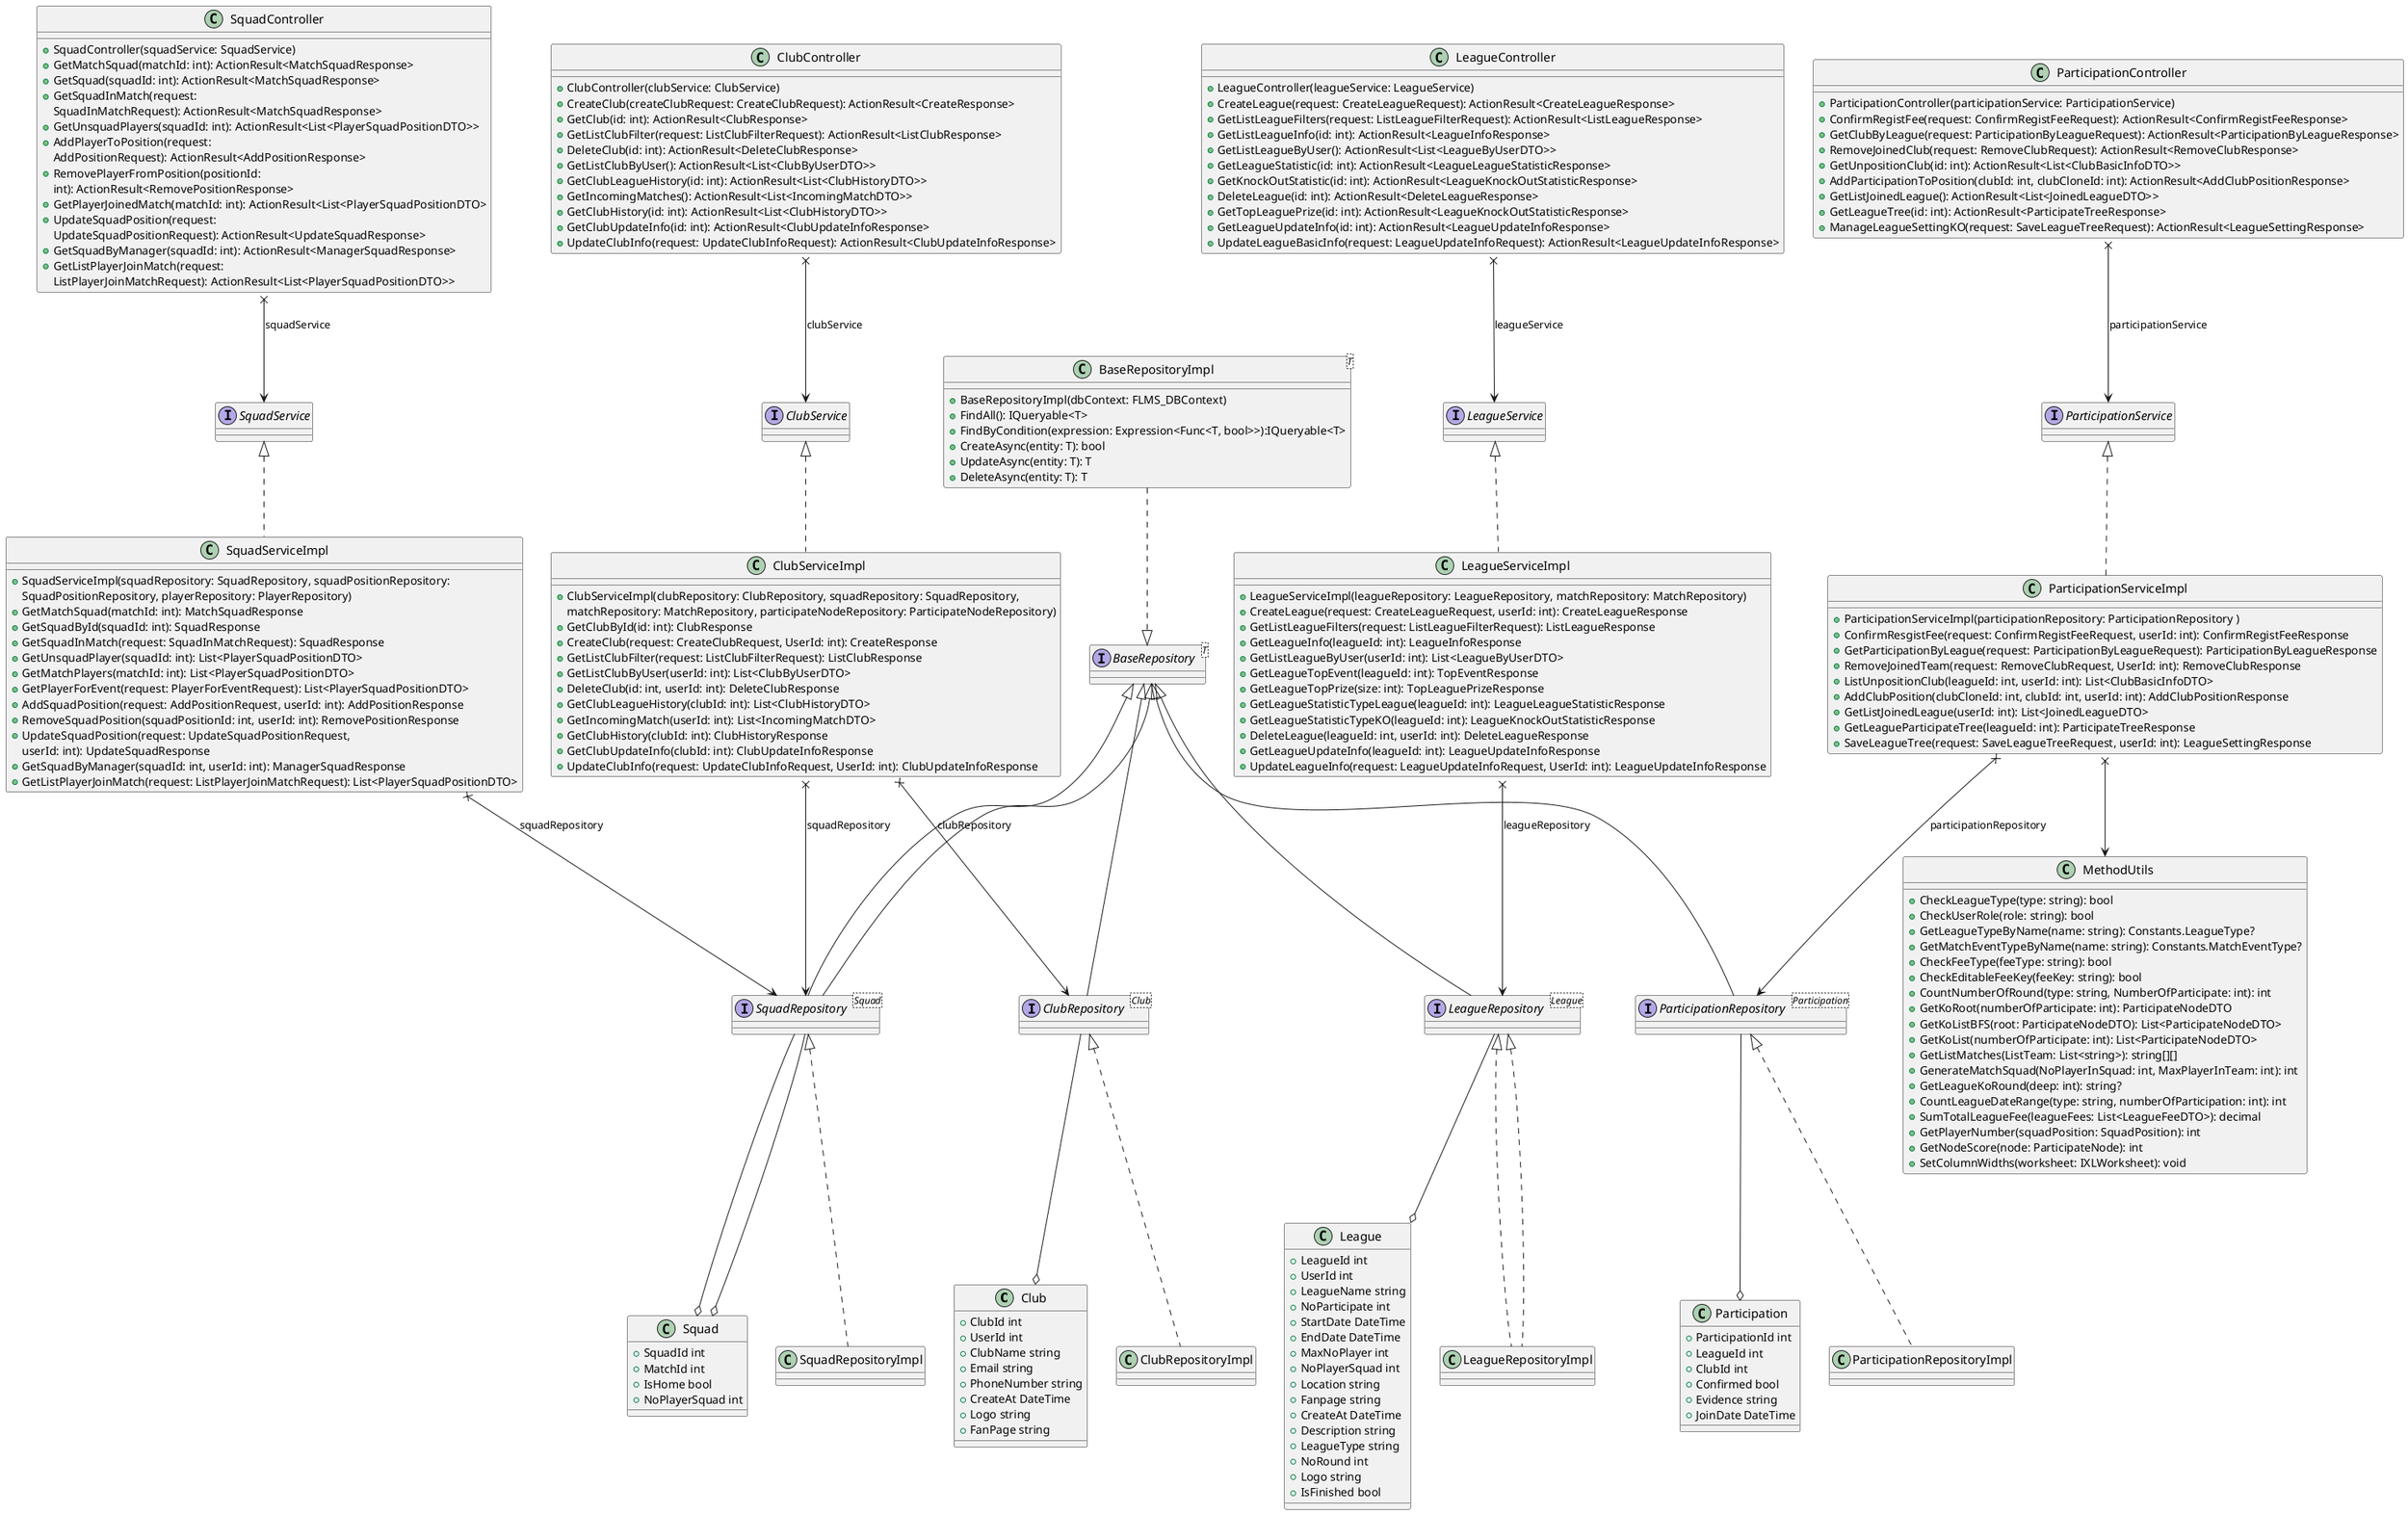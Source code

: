 @startuml Feature for club manager - league participation management 

skinparam classFontSize 15

class Club{
    +ClubId int
    +UserId int
    +ClubName string
    +Email string
    +PhoneNumber string
    +CreateAt DateTime
    +Logo string
    +FanPage string
}

class League{
    +LeagueId int
    +UserId int
    +LeagueName string
    +NoParticipate int
    +StartDate DateTime
    +EndDate DateTime
    +MaxNoPlayer int
    +NoPlayerSquad int
    +Location string
    +Fanpage string
    +CreateAt DateTime
    +Description string
    +LeagueType string
    +NoRound int
    +Logo string
    +IsFinished bool
}

class Squad{
    +SquadId int
    +MatchId int
    +IsHome bool
    +NoPlayerSquad int
}

class ClubController{
    +ClubController(clubService: ClubService)
    +CreateClub(createClubRequest: CreateClubRequest): ActionResult<CreateResponse>
    +GetClub(id: int): ActionResult<ClubResponse>
    +GetListClubFilter(request: ListClubFilterRequest): ActionResult<ListClubResponse>
    +DeleteClub(id: int): ActionResult<DeleteClubResponse>
    +GetListClubByUser(): ActionResult<List<ClubByUserDTO>>
    +GetClubLeagueHistory(id: int): ActionResult<List<ClubHistoryDTO>>
    +GetIncomingMatches(): ActionResult<List<IncomingMatchDTO>>
    +GetClubHistory(id: int): ActionResult<List<ClubHistoryDTO>>
    +GetClubUpdateInfo(id: int): ActionResult<ClubUpdateInfoResponse>
    +UpdateClubInfo(request: UpdateClubInfoRequest): ActionResult<ClubUpdateInfoResponse>
}
ClubController x--> ClubService: clubService

interface ClubService

class ClubServiceImpl implements ClubService{
    +ClubServiceImpl(clubRepository: ClubRepository, squadRepository: SquadRepository, 
    matchRepository: MatchRepository, participateNodeRepository: ParticipateNodeRepository)
    +GetClubById(id: int): ClubResponse
    +CreateClub(request: CreateClubRequest, UserId: int): CreateResponse
    +GetListClubFilter(request: ListClubFilterRequest): ListClubResponse
    +GetListClubByUser(userId: int): List<ClubByUserDTO>
    +DeleteClub(id: int, userId: int): DeleteClubResponse
    +GetClubLeagueHistory(clubId: int): List<ClubHistoryDTO>
    +GetIncomingMatch(userId: int): List<IncomingMatchDTO>
    +GetClubHistory(clubId: int): ClubHistoryResponse
    +GetClubUpdateInfo(clubId: int): ClubUpdateInfoResponse
    +UpdateClubInfo(request: UpdateClubInfoRequest, UserId: int): ClubUpdateInfoResponse
}
ClubServiceImpl x--> ClubRepository: clubRepository
ClubServiceImpl x--> SquadRepository: squadRepository

interface BaseRepository<T>

class BaseRepositoryImpl<T> {
  +BaseRepositoryImpl(dbContext: FLMS_DBContext)
  +FindAll(): IQueryable<T>
  +FindByCondition(expression: Expression<Func<T, bool>>):IQueryable<T>
  +CreateAsync(entity: T): bool
  +UpdateAsync(entity: T): T
  +DeleteAsync(entity: T): T
}
BaseRepositoryImpl ..|> BaseRepository 

interface ClubRepository<Club> implements BaseRepository
ClubRepository --o Club

class ClubRepositoryImpl implements ClubRepository

interface SquadRepository<Squad> implements BaseRepository
SquadRepository --o Squad

class LeagueRepositoryImpl implements LeagueRepository

class LeagueController{
    +LeagueController(leagueService: LeagueService)
    +CreateLeague(request: CreateLeagueRequest): ActionResult<CreateLeagueResponse>
    +GetListLeagueFilters(request: ListLeagueFilterRequest): ActionResult<ListLeagueResponse>
    +GetListLeagueInfo(id: int): ActionResult<LeagueInfoResponse>
    +GetListLeagueByUser(): ActionResult<List<LeagueByUserDTO>>
    +GetLeagueStatistic(id: int): ActionResult<LeagueLeagueStatisticResponse>
    +GetKnockOutStatistic(id: int): ActionResult<LeagueKnockOutStatisticResponse>
    +DeleteLeague(id: int): ActionResult<DeleteLeagueResponse>
    +GetTopLeaguePrize(id: int): ActionResult<LeagueKnockOutStatisticResponse>
    +GetLeagueUpdateInfo(id: int): ActionResult<LeagueUpdateInfoResponse>
    +UpdateLeagueBasicInfo(request: LeagueUpdateInfoRequest): ActionResult<LeagueUpdateInfoResponse>
}
LeagueController x--> LeagueService: leagueService

interface LeagueService

class LeagueServiceImpl implements LeagueService{
    +LeagueServiceImpl(leagueRepository: LeagueRepository, matchRepository: MatchRepository)
    +CreateLeague(request: CreateLeagueRequest, userId: int): CreateLeagueResponse
    +GetListLeagueFilters(request: ListLeagueFilterRequest): ListLeagueResponse
    +GetLeagueInfo(leagueId: int): LeagueInfoResponse
    +GetListLeagueByUser(userId: int): List<LeagueByUserDTO>
    +GetLeagueTopEvent(leagueId: int): TopEventResponse
    +GetLeagueTopPrize(size: int): TopLeaguePrizeResponse
    +GetLeagueStatisticTypeLeague(leagueId: int): LeagueLeagueStatisticResponse
    +GetLeagueStatisticTypeKO(leagueId: int): LeagueKnockOutStatisticResponse
    +DeleteLeague(leagueId: int, userId: int): DeleteLeagueResponse
    +GetLeagueUpdateInfo(leagueId: int): LeagueUpdateInfoResponse
    +UpdateLeagueInfo(request: LeagueUpdateInfoRequest, UserId: int): LeagueUpdateInfoResponse
}
LeagueServiceImpl x--> LeagueRepository: leagueRepository

interface LeagueRepository<League> implements BaseRepository
LeagueRepository --o League

class LeagueRepositoryImpl implements LeagueRepository

class ParticipationController{
    +ParticipationController(participationService: ParticipationService)
    +ConfirmRegistFee(request: ConfirmRegistFeeRequest): ActionResult<ConfirmRegistFeeResponse>
    +GetClubByLeague(request: ParticipationByLeagueRequest): ActionResult<ParticipationByLeagueResponse>
    +RemoveJoinedClub(request: RemoveClubRequest): ActionResult<RemoveClubResponse>
    +GetUnpositionClub(id: int): ActionResult<List<ClubBasicInfoDTO>>
    +AddParticipationToPosition(clubId: int, clubCloneId: int): ActionResult<AddClubPositionResponse>
    +GetListJoinedLeague(): ActionResult<List<JoinedLeagueDTO>>
    +GetLeagueTree(id: int): ActionResult<ParticipateTreeResponse>
    +ManageLeagueSettingKO(request: SaveLeagueTreeRequest): ActionResult<LeagueSettingResponse>
}
ParticipationController x--> ParticipationService: participationService

interface ParticipationService

class ParticipationServiceImpl implements ParticipationService{
    +ParticipationServiceImpl(participationRepository: ParticipationRepository )
    +ConfirmResgistFee(request: ConfirmRegistFeeRequest, userId: int): ConfirmRegistFeeResponse
    +GetParticipationByLeague(request: ParticipationByLeagueRequest): ParticipationByLeagueResponse
    +RemoveJoinedTeam(request: RemoveClubRequest, UserId: int): RemoveClubResponse
    +ListUnpositionClub(leagueId: int, userId: int): List<ClubBasicInfoDTO>
    +AddClubPosition(clubCloneId: int, clubId: int, userId: int): AddClubPositionResponse
    +GetListJoinedLeague(userId: int): List<JoinedLeagueDTO>
    +GetLeagueParticipateTree(leagueId: int): ParticipateTreeResponse
    +SaveLeagueTree(request: SaveLeagueTreeRequest, userId: int): LeagueSettingResponse
}

ParticipationServiceImpl x--> ParticipationRepository: participationRepository
ParticipationServiceImpl x--> MethodUtils

interface ParticipationRepository<Participation> implements BaseRepository
ParticipationRepository --o Participation

class ParticipationRepositoryImpl implements ParticipationRepository

class Participation{
    +ParticipationId int
    +LeagueId int
    +ClubId int
    +Confirmed bool
    +Evidence string 
    +JoinDate DateTime 
}

class MethodUtils{
  +CheckLeagueType(type: string): bool
  +CheckUserRole(role: string): bool
  +GetLeagueTypeByName(name: string): Constants.LeagueType?
  +GetMatchEventTypeByName(name: string): Constants.MatchEventType?
  +CheckFeeType(feeType: string): bool
  +CheckEditableFeeKey(feeKey: string): bool
  +CountNumberOfRound(type: string, NumberOfParticipate: int): int
  +GetKoRoot(numberOfParticipate: int): ParticipateNodeDTO
  +GetKoListBFS(root: ParticipateNodeDTO): List<ParticipateNodeDTO>
  +GetKoList(numberOfParticipate: int): List<ParticipateNodeDTO>
  +GetListMatches(ListTeam: List<string>): string[][]
  +GenerateMatchSquad(NoPlayerInSquad: int, MaxPlayerInTeam: int): int
  +GetLeagueKoRound(deep: int): string?
  +CountLeagueDateRange(type: string, numberOfParticipation: int): int
  +SumTotalLeagueFee(leagueFees: List<LeagueFeeDTO>): decimal
  +GetPlayerNumber(squadPosition: SquadPosition): int
  +GetNodeScore(node: ParticipateNode): int
  +SetColumnWidths(worksheet: IXLWorksheet): void
}

class SquadController{
    +SquadController(squadService: SquadService)
    +GetMatchSquad(matchId: int): ActionResult<MatchSquadResponse>
    +GetSquad(squadId: int): ActionResult<MatchSquadResponse>
    +GetSquadInMatch(request: 
    SquadInMatchRequest): ActionResult<MatchSquadResponse>
    +GetUnsquadPlayers(squadId: int): ActionResult<List<PlayerSquadPositionDTO>>
    +AddPlayerToPosition(request: 
    AddPositionRequest): ActionResult<AddPositionResponse>
    +RemovePlayerFromPosition(positionId: 
    int): ActionResult<RemovePositionResponse>
    +GetPlayerJoinedMatch(matchId: int): ActionResult<List<PlayerSquadPositionDTO>
    +UpdateSquadPosition(request: 
    UpdateSquadPositionRequest): ActionResult<UpdateSquadResponse>
    +GetSquadByManager(squadId: int): ActionResult<ManagerSquadResponse>
    +GetListPlayerJoinMatch(request: 
    ListPlayerJoinMatchRequest): ActionResult<List<PlayerSquadPositionDTO>>
}
SquadController x--> SquadService: squadService

interface SquadService

class SquadServiceImpl implements SquadService{
    +SquadServiceImpl(squadRepository: SquadRepository, squadPositionRepository: 
    SquadPositionRepository, playerRepository: PlayerRepository)
    +GetMatchSquad(matchId: int): MatchSquadResponse
    +GetSquadById(squadId: int): SquadResponse
    +GetSquadInMatch(request: SquadInMatchRequest): SquadResponse
    +GetUnsquadPlayer(squadId: int): List<PlayerSquadPositionDTO>
    +GetMatchPlayers(matchId: int): List<PlayerSquadPositionDTO>
    +GetPlayerForEvent(request: PlayerForEventRequest): List<PlayerSquadPositionDTO>
    +AddSquadPosition(request: AddPositionRequest, userId: int): AddPositionResponse
    +RemoveSquadPosition(squadPositionId: int, userId: int): RemovePositionResponse
    +UpdateSquadPosition(request: UpdateSquadPositionRequest, 
    userId: int): UpdateSquadResponse
    +GetSquadByManager(squadId: int, userId: int): ManagerSquadResponse
    +GetListPlayerJoinMatch(request: ListPlayerJoinMatchRequest): List<PlayerSquadPositionDTO>
} 

SquadServiceImpl x--> SquadRepository: squadRepository

interface SquadRepository<Squad> implements BaseRepository
SquadRepository --o Squad

class SquadRepositoryImpl implements SquadRepository

@enduml